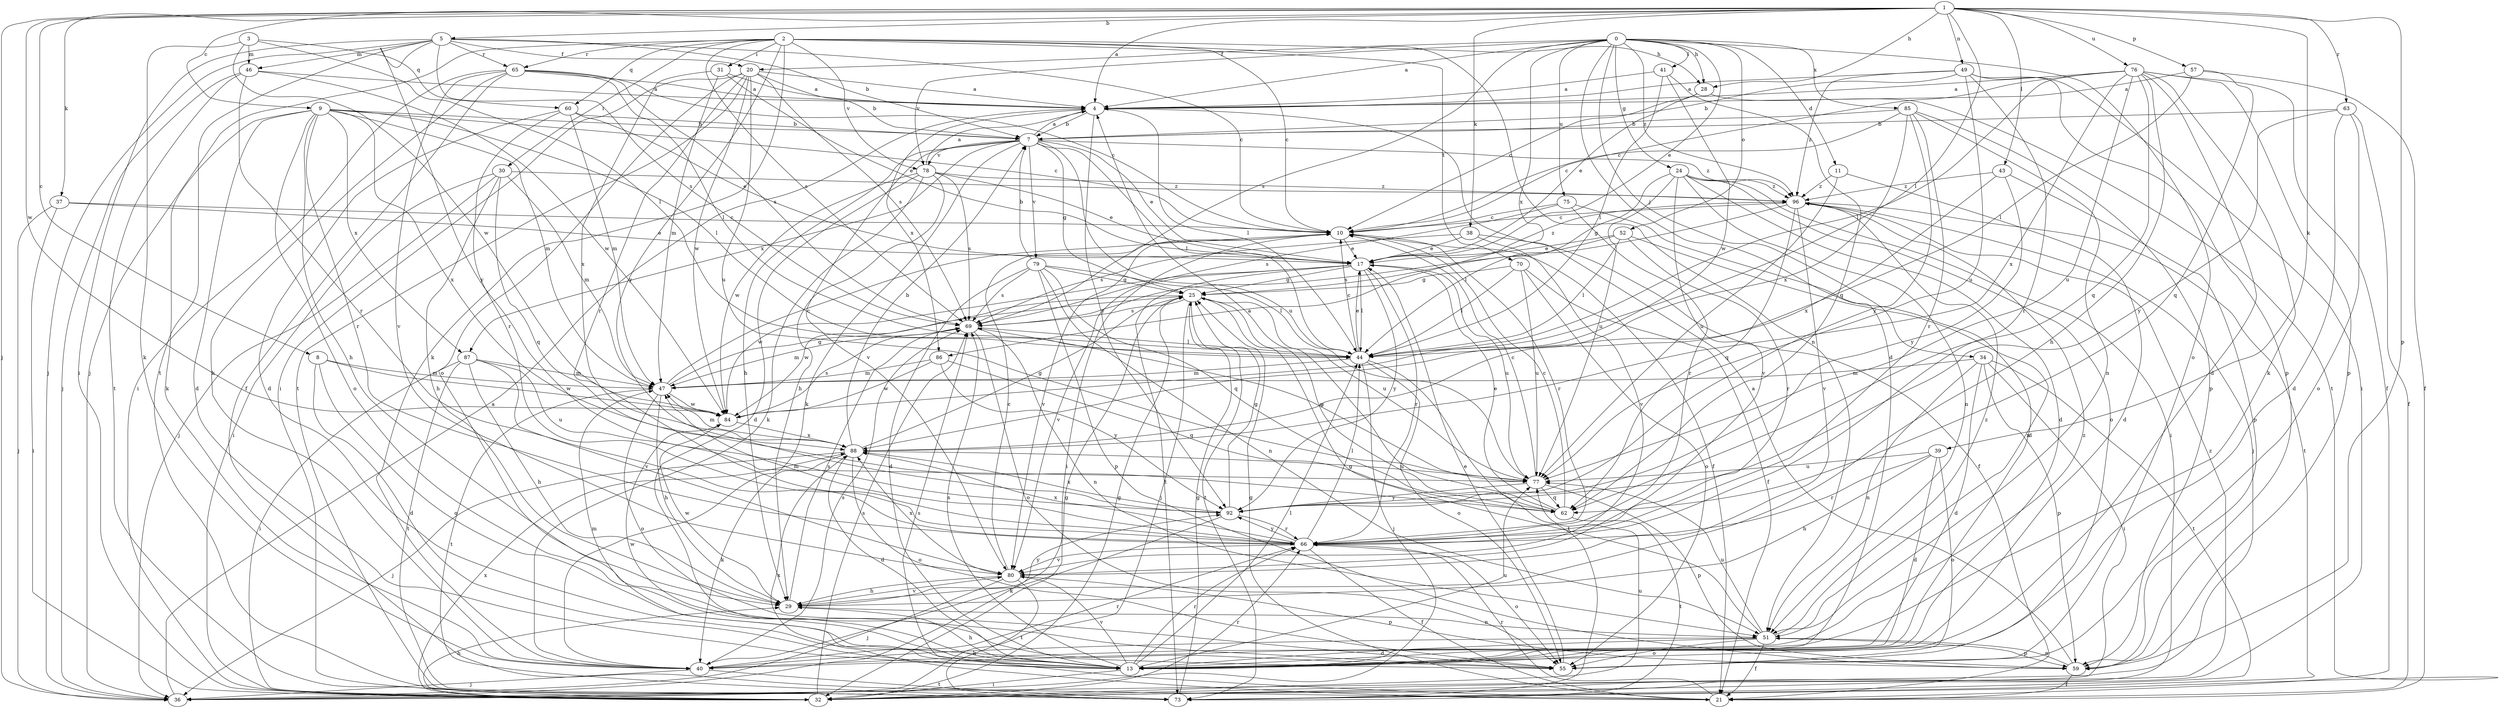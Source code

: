 strict digraph  {
0;
1;
2;
3;
4;
5;
7;
8;
9;
10;
11;
13;
17;
20;
21;
24;
25;
28;
29;
30;
31;
32;
34;
36;
37;
38;
39;
40;
41;
43;
44;
46;
47;
49;
51;
52;
55;
57;
59;
60;
62;
63;
65;
66;
69;
70;
73;
75;
76;
77;
78;
79;
80;
84;
85;
86;
87;
88;
92;
96;
0 -> 4  [label=a];
0 -> 11  [label=d];
0 -> 13  [label=d];
0 -> 17  [label=e];
0 -> 20  [label=f];
0 -> 24  [label=g];
0 -> 28  [label=h];
0 -> 34  [label=j];
0 -> 41  [label=l];
0 -> 52  [label=o];
0 -> 55  [label=o];
0 -> 69  [label=s];
0 -> 75  [label=u];
0 -> 78  [label=v];
0 -> 85  [label=x];
0 -> 86  [label=x];
0 -> 96  [label=z];
1 -> 4  [label=a];
1 -> 5  [label=b];
1 -> 8  [label=c];
1 -> 9  [label=c];
1 -> 28  [label=h];
1 -> 36  [label=j];
1 -> 37  [label=k];
1 -> 38  [label=k];
1 -> 39  [label=k];
1 -> 43  [label=l];
1 -> 44  [label=l];
1 -> 49  [label=n];
1 -> 57  [label=p];
1 -> 59  [label=p];
1 -> 63  [label=r];
1 -> 76  [label=u];
1 -> 84  [label=w];
2 -> 10  [label=c];
2 -> 28  [label=h];
2 -> 30  [label=i];
2 -> 31  [label=i];
2 -> 36  [label=j];
2 -> 40  [label=k];
2 -> 51  [label=n];
2 -> 60  [label=q];
2 -> 65  [label=r];
2 -> 69  [label=s];
2 -> 70  [label=t];
2 -> 78  [label=v];
2 -> 92  [label=y];
3 -> 40  [label=k];
3 -> 44  [label=l];
3 -> 46  [label=m];
3 -> 60  [label=q];
3 -> 84  [label=w];
4 -> 7  [label=b];
4 -> 44  [label=l];
4 -> 86  [label=x];
4 -> 92  [label=y];
5 -> 7  [label=b];
5 -> 10  [label=c];
5 -> 20  [label=f];
5 -> 32  [label=i];
5 -> 36  [label=j];
5 -> 46  [label=m];
5 -> 65  [label=r];
5 -> 69  [label=s];
5 -> 73  [label=t];
5 -> 92  [label=y];
7 -> 4  [label=a];
7 -> 17  [label=e];
7 -> 25  [label=g];
7 -> 29  [label=h];
7 -> 40  [label=k];
7 -> 44  [label=l];
7 -> 77  [label=u];
7 -> 78  [label=v];
7 -> 79  [label=v];
7 -> 80  [label=v];
7 -> 87  [label=x];
7 -> 96  [label=z];
8 -> 13  [label=d];
8 -> 47  [label=m];
8 -> 55  [label=o];
8 -> 84  [label=w];
9 -> 7  [label=b];
9 -> 10  [label=c];
9 -> 13  [label=d];
9 -> 29  [label=h];
9 -> 40  [label=k];
9 -> 44  [label=l];
9 -> 47  [label=m];
9 -> 55  [label=o];
9 -> 66  [label=r];
9 -> 87  [label=x];
9 -> 88  [label=x];
10 -> 17  [label=e];
10 -> 21  [label=f];
10 -> 32  [label=i];
10 -> 66  [label=r];
10 -> 80  [label=v];
11 -> 13  [label=d];
11 -> 77  [label=u];
11 -> 96  [label=z];
13 -> 29  [label=h];
13 -> 32  [label=i];
13 -> 44  [label=l];
13 -> 47  [label=m];
13 -> 66  [label=r];
13 -> 69  [label=s];
13 -> 77  [label=u];
13 -> 80  [label=v];
13 -> 84  [label=w];
17 -> 25  [label=g];
17 -> 44  [label=l];
17 -> 66  [label=r];
17 -> 73  [label=t];
17 -> 77  [label=u];
17 -> 80  [label=v];
17 -> 84  [label=w];
17 -> 92  [label=y];
17 -> 96  [label=z];
20 -> 4  [label=a];
20 -> 7  [label=b];
20 -> 32  [label=i];
20 -> 55  [label=o];
20 -> 66  [label=r];
20 -> 69  [label=s];
20 -> 73  [label=t];
20 -> 77  [label=u];
20 -> 84  [label=w];
21 -> 25  [label=g];
21 -> 66  [label=r];
21 -> 69  [label=s];
21 -> 88  [label=x];
24 -> 13  [label=d];
24 -> 25  [label=g];
24 -> 32  [label=i];
24 -> 51  [label=n];
24 -> 55  [label=o];
24 -> 77  [label=u];
24 -> 80  [label=v];
24 -> 96  [label=z];
25 -> 36  [label=j];
25 -> 62  [label=q];
25 -> 69  [label=s];
25 -> 73  [label=t];
25 -> 77  [label=u];
25 -> 84  [label=w];
28 -> 10  [label=c];
28 -> 17  [label=e];
28 -> 73  [label=t];
29 -> 51  [label=n];
29 -> 69  [label=s];
29 -> 80  [label=v];
29 -> 84  [label=w];
29 -> 92  [label=y];
30 -> 29  [label=h];
30 -> 32  [label=i];
30 -> 36  [label=j];
30 -> 47  [label=m];
30 -> 62  [label=q];
30 -> 96  [label=z];
31 -> 4  [label=a];
31 -> 17  [label=e];
31 -> 47  [label=m];
31 -> 88  [label=x];
32 -> 25  [label=g];
32 -> 29  [label=h];
32 -> 66  [label=r];
32 -> 69  [label=s];
32 -> 77  [label=u];
32 -> 88  [label=x];
32 -> 96  [label=z];
34 -> 13  [label=d];
34 -> 32  [label=i];
34 -> 47  [label=m];
34 -> 51  [label=n];
34 -> 59  [label=p];
34 -> 73  [label=t];
36 -> 4  [label=a];
36 -> 25  [label=g];
37 -> 10  [label=c];
37 -> 17  [label=e];
37 -> 32  [label=i];
37 -> 36  [label=j];
38 -> 17  [label=e];
38 -> 21  [label=f];
38 -> 69  [label=s];
38 -> 80  [label=v];
39 -> 13  [label=d];
39 -> 29  [label=h];
39 -> 55  [label=o];
39 -> 66  [label=r];
39 -> 77  [label=u];
40 -> 36  [label=j];
40 -> 66  [label=r];
40 -> 69  [label=s];
40 -> 73  [label=t];
40 -> 96  [label=z];
41 -> 4  [label=a];
41 -> 44  [label=l];
41 -> 62  [label=q];
41 -> 84  [label=w];
43 -> 59  [label=p];
43 -> 88  [label=x];
43 -> 92  [label=y];
43 -> 96  [label=z];
44 -> 10  [label=c];
44 -> 17  [label=e];
44 -> 36  [label=j];
44 -> 47  [label=m];
44 -> 55  [label=o];
44 -> 73  [label=t];
46 -> 4  [label=a];
46 -> 36  [label=j];
46 -> 66  [label=r];
46 -> 73  [label=t];
46 -> 84  [label=w];
47 -> 10  [label=c];
47 -> 25  [label=g];
47 -> 29  [label=h];
47 -> 55  [label=o];
47 -> 73  [label=t];
47 -> 84  [label=w];
49 -> 4  [label=a];
49 -> 7  [label=b];
49 -> 32  [label=i];
49 -> 59  [label=p];
49 -> 66  [label=r];
49 -> 77  [label=u];
49 -> 96  [label=z];
51 -> 13  [label=d];
51 -> 21  [label=f];
51 -> 25  [label=g];
51 -> 40  [label=k];
51 -> 55  [label=o];
51 -> 59  [label=p];
51 -> 77  [label=u];
51 -> 96  [label=z];
52 -> 17  [label=e];
52 -> 44  [label=l];
52 -> 51  [label=n];
52 -> 66  [label=r];
52 -> 69  [label=s];
55 -> 17  [label=e];
57 -> 4  [label=a];
57 -> 21  [label=f];
57 -> 44  [label=l];
57 -> 62  [label=q];
59 -> 4  [label=a];
59 -> 21  [label=f];
59 -> 51  [label=n];
60 -> 7  [label=b];
60 -> 13  [label=d];
60 -> 17  [label=e];
60 -> 47  [label=m];
60 -> 66  [label=r];
62 -> 4  [label=a];
62 -> 10  [label=c];
62 -> 17  [label=e];
62 -> 73  [label=t];
63 -> 7  [label=b];
63 -> 13  [label=d];
63 -> 21  [label=f];
63 -> 55  [label=o];
63 -> 92  [label=y];
65 -> 4  [label=a];
65 -> 10  [label=c];
65 -> 21  [label=f];
65 -> 32  [label=i];
65 -> 40  [label=k];
65 -> 44  [label=l];
65 -> 69  [label=s];
65 -> 80  [label=v];
66 -> 21  [label=f];
66 -> 44  [label=l];
66 -> 47  [label=m];
66 -> 55  [label=o];
66 -> 80  [label=v];
66 -> 88  [label=x];
66 -> 92  [label=y];
69 -> 44  [label=l];
69 -> 47  [label=m];
69 -> 51  [label=n];
69 -> 55  [label=o];
70 -> 21  [label=f];
70 -> 25  [label=g];
70 -> 44  [label=l];
70 -> 55  [label=o];
70 -> 77  [label=u];
73 -> 25  [label=g];
75 -> 10  [label=c];
75 -> 13  [label=d];
75 -> 66  [label=r];
75 -> 69  [label=s];
76 -> 4  [label=a];
76 -> 10  [label=c];
76 -> 13  [label=d];
76 -> 21  [label=f];
76 -> 29  [label=h];
76 -> 40  [label=k];
76 -> 44  [label=l];
76 -> 59  [label=p];
76 -> 62  [label=q];
76 -> 77  [label=u];
76 -> 88  [label=x];
77 -> 10  [label=c];
77 -> 59  [label=p];
77 -> 62  [label=q];
77 -> 69  [label=s];
77 -> 92  [label=y];
78 -> 4  [label=a];
78 -> 13  [label=d];
78 -> 17  [label=e];
78 -> 29  [label=h];
78 -> 40  [label=k];
78 -> 69  [label=s];
78 -> 84  [label=w];
78 -> 96  [label=z];
79 -> 7  [label=b];
79 -> 13  [label=d];
79 -> 25  [label=g];
79 -> 44  [label=l];
79 -> 51  [label=n];
79 -> 59  [label=p];
79 -> 62  [label=q];
79 -> 69  [label=s];
80 -> 10  [label=c];
80 -> 29  [label=h];
80 -> 36  [label=j];
80 -> 59  [label=p];
80 -> 73  [label=t];
80 -> 88  [label=x];
84 -> 69  [label=s];
84 -> 88  [label=x];
85 -> 7  [label=b];
85 -> 10  [label=c];
85 -> 51  [label=n];
85 -> 59  [label=p];
85 -> 66  [label=r];
85 -> 88  [label=x];
85 -> 92  [label=y];
86 -> 47  [label=m];
86 -> 62  [label=q];
86 -> 84  [label=w];
86 -> 92  [label=y];
87 -> 29  [label=h];
87 -> 32  [label=i];
87 -> 47  [label=m];
87 -> 73  [label=t];
87 -> 77  [label=u];
87 -> 80  [label=v];
88 -> 7  [label=b];
88 -> 13  [label=d];
88 -> 25  [label=g];
88 -> 36  [label=j];
88 -> 40  [label=k];
88 -> 47  [label=m];
88 -> 55  [label=o];
88 -> 77  [label=u];
92 -> 25  [label=g];
92 -> 40  [label=k];
92 -> 66  [label=r];
92 -> 88  [label=x];
96 -> 10  [label=c];
96 -> 36  [label=j];
96 -> 44  [label=l];
96 -> 62  [label=q];
96 -> 73  [label=t];
96 -> 80  [label=v];
}
